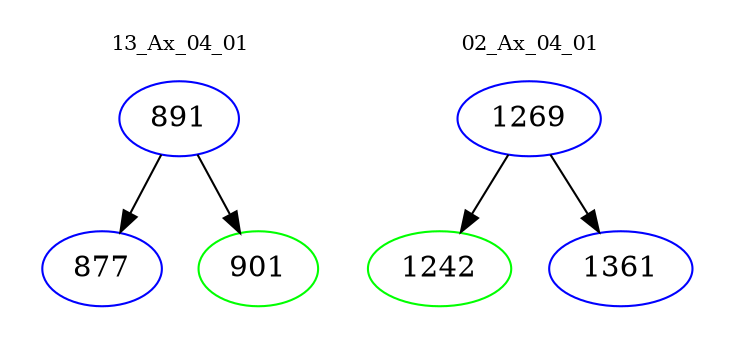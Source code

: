 digraph{
subgraph cluster_0 {
color = white
label = "13_Ax_04_01";
fontsize=10;
T0_891 [label="891", color="blue"]
T0_891 -> T0_877 [color="black"]
T0_877 [label="877", color="blue"]
T0_891 -> T0_901 [color="black"]
T0_901 [label="901", color="green"]
}
subgraph cluster_1 {
color = white
label = "02_Ax_04_01";
fontsize=10;
T1_1269 [label="1269", color="blue"]
T1_1269 -> T1_1242 [color="black"]
T1_1242 [label="1242", color="green"]
T1_1269 -> T1_1361 [color="black"]
T1_1361 [label="1361", color="blue"]
}
}

